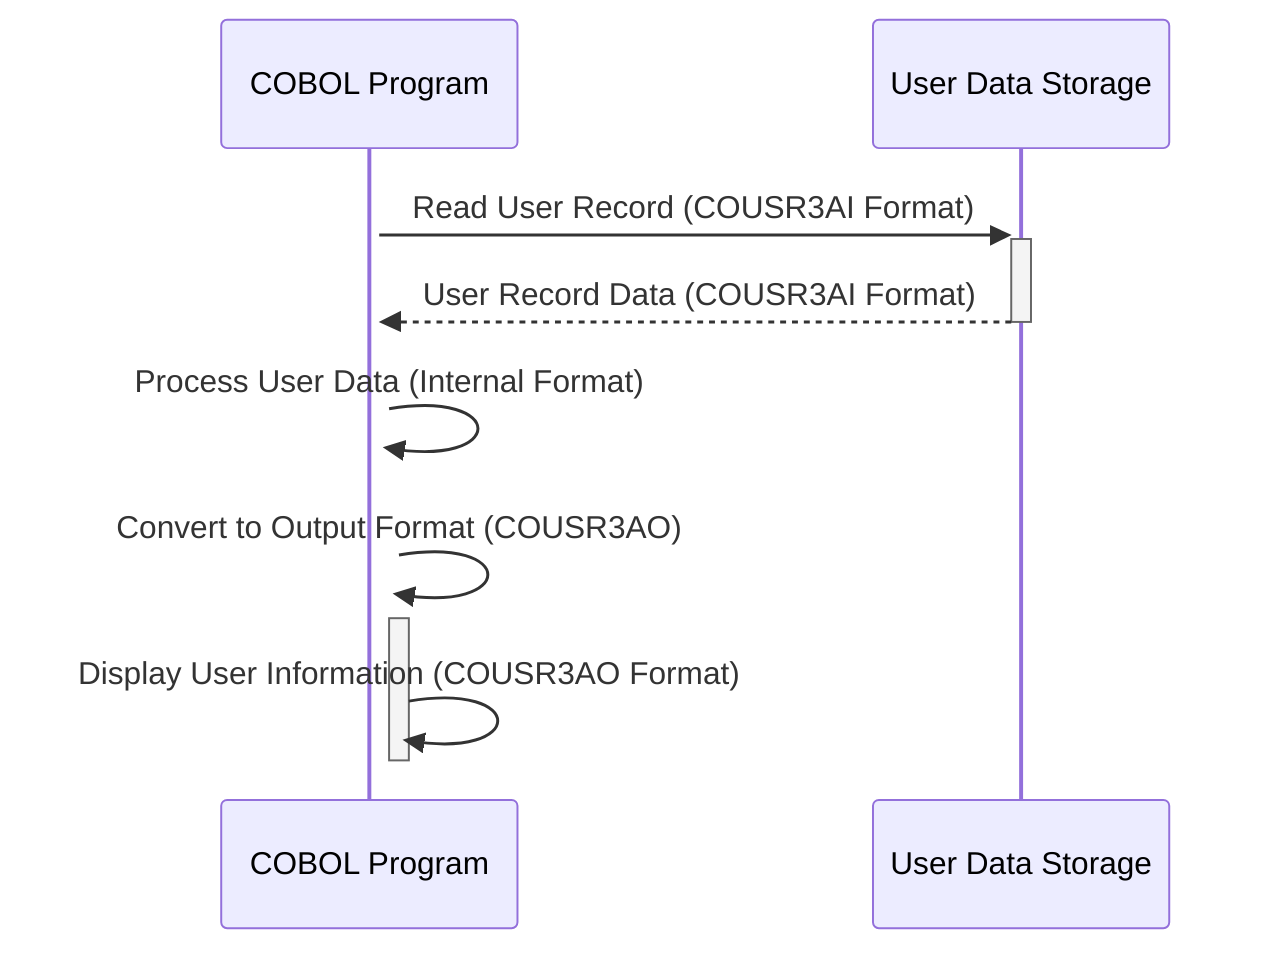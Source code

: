 sequenceDiagram
    participant COBOL Program
    participant User Data Storage

    activate COBOL Program
    COBOL Program->>+User Data Storage: Read User Record (COUSR3AI Format)
    User Data Storage-->>-COBOL Program: User Record Data (COUSR3AI Format)
        activate COBOL Program
    COBOL Program->>COBOL Program: Process User Data (Internal Format)
        activate COBOL Program
    COBOL Program->>COBOL Program: Convert to Output Format (COUSR3AO)
        activate COBOL Program
    COBOL Program->>COBOL Program: Display User Information (COUSR3AO Format)
    deactivate COBOL Program
